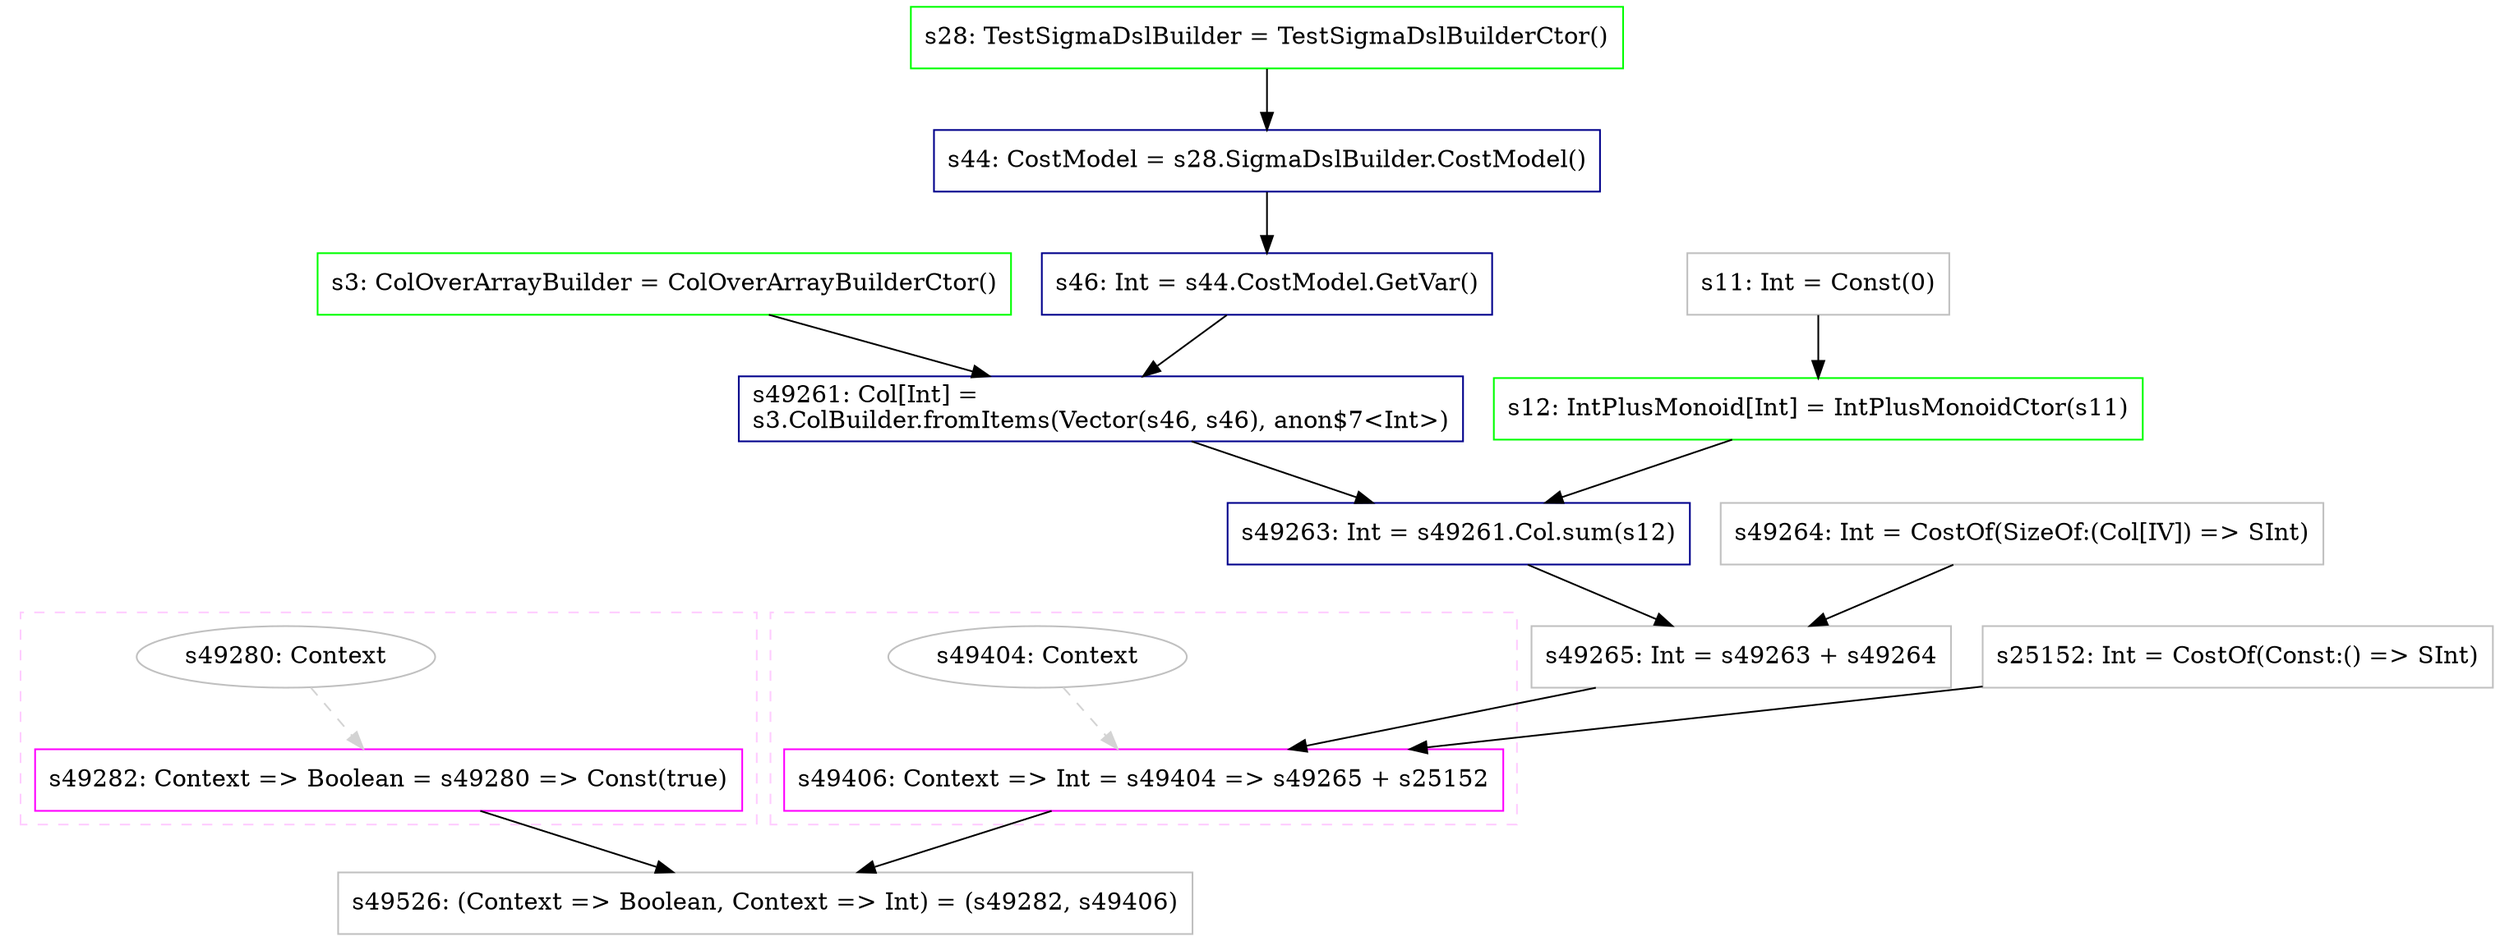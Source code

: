 digraph "TupCol1" {
concentrate=true
node [style=filled, fillcolor=orangered]

subgraph cluster_s49282 {
style=dashed; color="#FFCCFF"
"s49280" [
label="s49280: Context"
shape=oval, color=gray, tooltip="s49280:Context", style=filled, fillcolor=white
]
"s49282" [
label="s49282: Context => Boolean = s49280 => Const(true)"
shape=box, color=magenta, tooltip="s49282:Context => Boolean", style=filled, fillcolor=white
]
{rank=source; s49280}
{rank=sink; s49282}
}
"s3" [
label="s3: ColOverArrayBuilder = ColOverArrayBuilderCtor()"
shape=box, color=green, tooltip="s3:ColOverArrayBuilder", style=filled, fillcolor=white
]
"s28" [
label="s28: TestSigmaDslBuilder = TestSigmaDslBuilderCtor()"
shape=box, color=green, tooltip="s28:TestSigmaDslBuilder", style=filled, fillcolor=white
]
"s44" [
label="s44: CostModel = s28.SigmaDslBuilder.CostModel()"
shape=box, color=darkblue, tooltip="s44:CostModel", style=filled, fillcolor=white
]
"s46" [
label="s46: Int = s44.CostModel.GetVar()"
shape=box, color=darkblue, tooltip="s46:Int", style=filled, fillcolor=white
]
"s49261" [
label="s49261: Col[Int] =\ls3.ColBuilder.fromItems(Vector(s46, s46), anon$7<Int>)\l"
shape=box, color=darkblue, tooltip="s49261:Col[Int]", style=filled, fillcolor=white
]
"s11" [
label="s11: Int = Const(0)"
shape=box, color=gray, tooltip="s11:Int", style=filled, fillcolor=white
]
"s12" [
label="s12: IntPlusMonoid[Int] = IntPlusMonoidCtor(s11)"
shape=box, color=green, tooltip="s12:IntPlusMonoid[Int]", style=filled, fillcolor=white
]
"s49263" [
label="s49263: Int = s49261.Col.sum(s12)"
shape=box, color=darkblue, tooltip="s49263:Int", style=filled, fillcolor=white
]
"s49264" [
label="s49264: Int = CostOf(SizeOf:(Col[IV]) => SInt)"
shape=box, color=gray, tooltip="s49264:Int", style=filled, fillcolor=white
]
"s49265" [
label="s49265: Int = s49263 + s49264"
shape=box, color=gray, tooltip="s49265:Int", style=filled, fillcolor=white
]
"s25152" [
label="s25152: Int = CostOf(Const:() => SInt)"
shape=box, color=gray, tooltip="s25152:Int", style=filled, fillcolor=white
]
subgraph cluster_s49406 {
style=dashed; color="#FFCCFF"
"s49404" [
label="s49404: Context"
shape=oval, color=gray, tooltip="s49404:Context", style=filled, fillcolor=white
]
"s49406" [
label="s49406: Context => Int = s49404 => s49265 + s25152"
shape=box, color=magenta, tooltip="s49406:Context => Int", style=filled, fillcolor=white
]
{rank=source; s49404}
{rank=sink; s49406}
}
"s49526" [
label="s49526: (Context => Boolean, Context => Int) = (s49282, s49406)"
shape=box, color=gray, tooltip="s49526:(Context => Boolean, Context => Int)", style=filled, fillcolor=white
]
"s49404" -> "s49406" [style=dashed, color=lightgray, weight=0]
"s49265" -> "s49406" [style=solid]
"s25152" -> "s49406" [style=solid]
"s44" -> "s46" [style=solid]
"s3" -> "s49261" [style=solid]
"s46" -> "s49261" [style=solid]
"s46" -> "s49261" [style=solid]
"s49280" -> "s49282" [style=dashed, color=lightgray, weight=0]
"s28" -> "s44" [style=solid]
"s11" -> "s12" [style=solid]
"s49261" -> "s49263" [style=solid]
"s12" -> "s49263" [style=solid]
"s49263" -> "s49265" [style=solid]
"s49264" -> "s49265" [style=solid]
"s49282" -> "s49526" [style=solid]
"s49406" -> "s49526" [style=solid]
}
